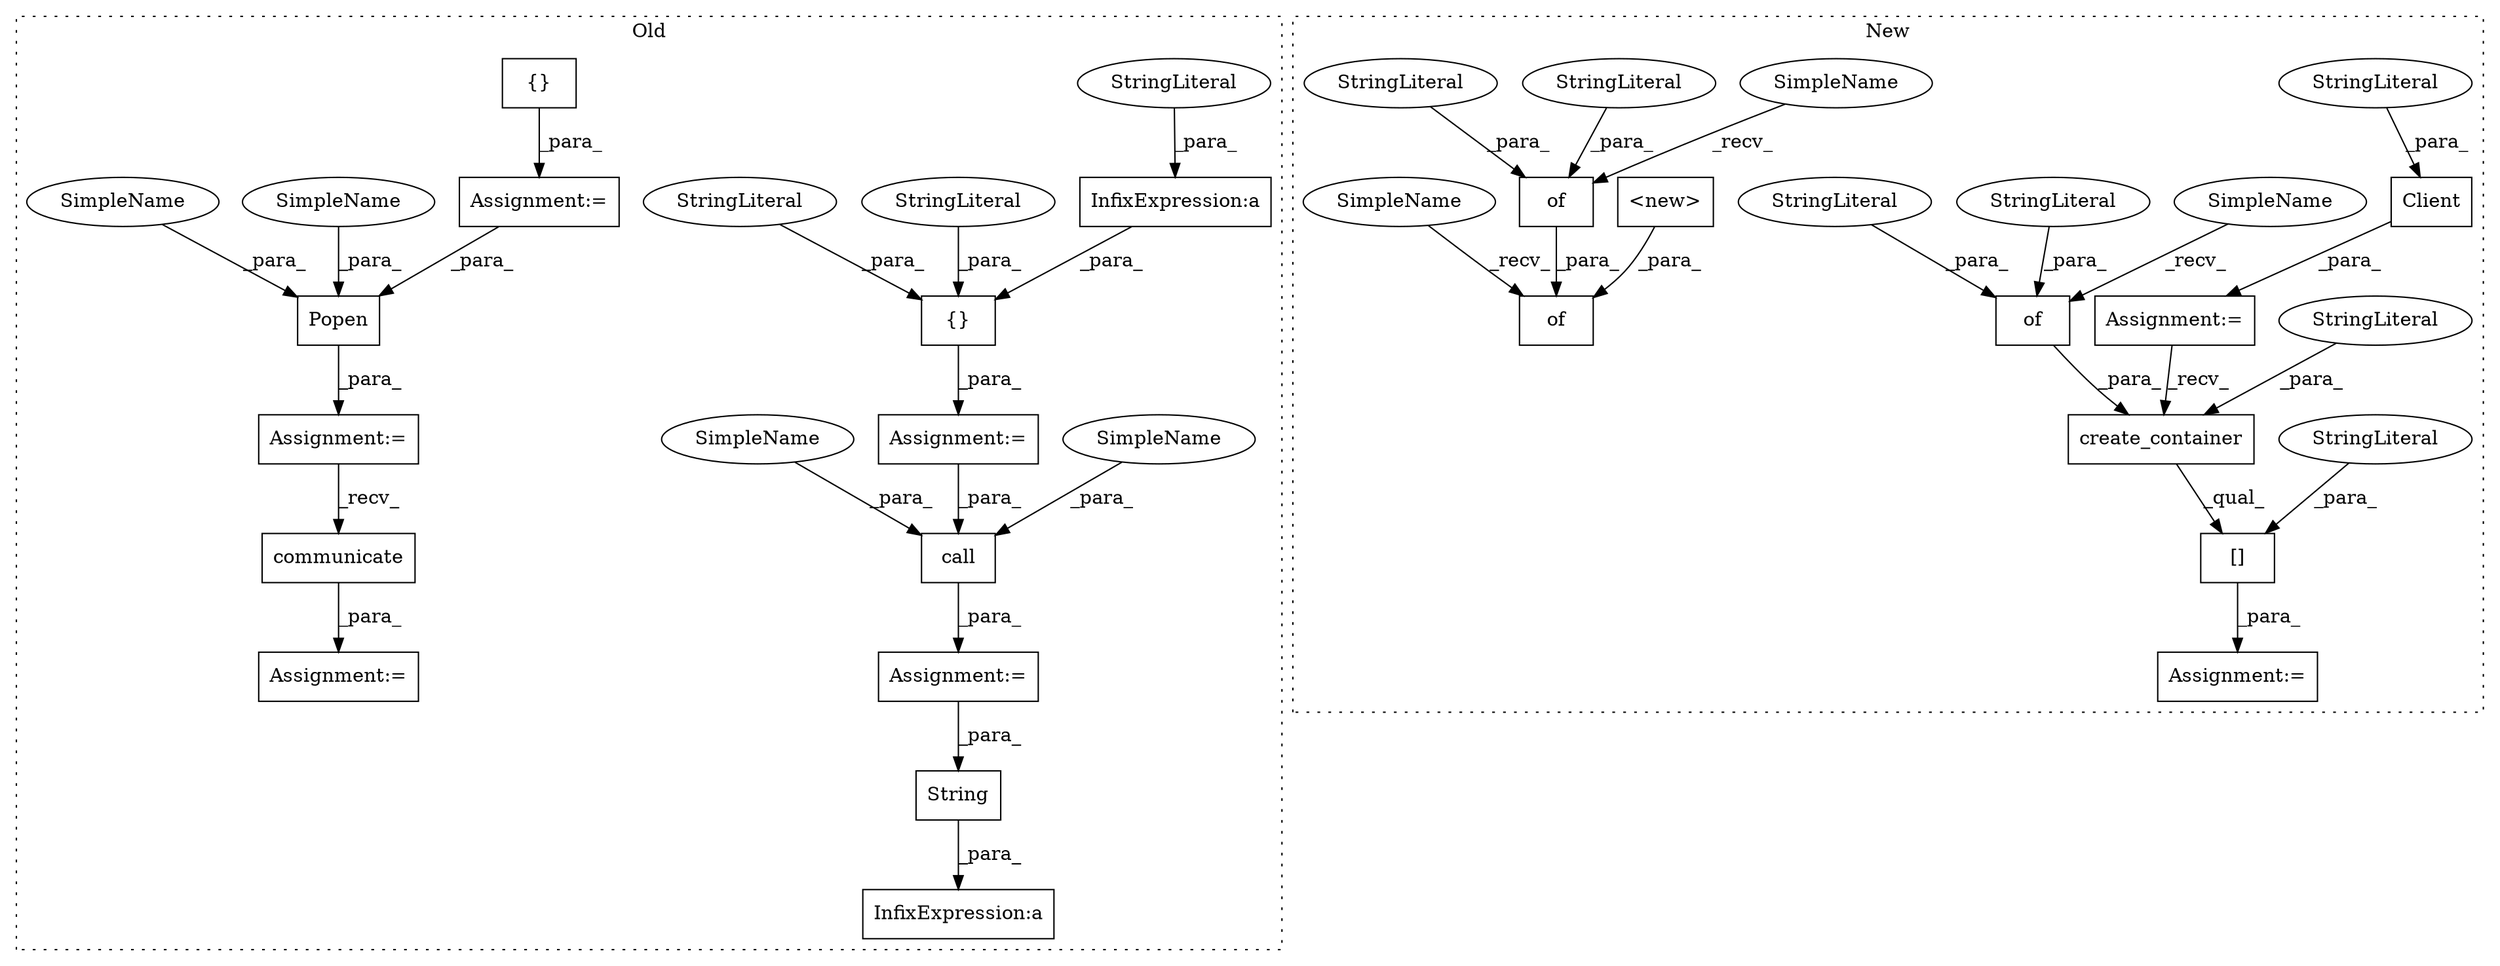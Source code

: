 digraph G {
subgraph cluster0 {
1 [label="communicate" a="32" s="3171" l="13" shape="box"];
3 [label="Popen" a="32" s="3101,3120" l="6,1" shape="box"];
5 [label="{}" a="4" s="2756,3084" l="1,1" shape="box"];
18 [label="Assignment:=" a="7" s="3161" l="2" shape="box"];
19 [label="Assignment:=" a="7" s="2743" l="1" shape="box"];
22 [label="Assignment:=" a="7" s="3100" l="1" shape="box"];
23 [label="call" a="32" s="3647,3665" l="5,1" shape="box"];
24 [label="InfixExpression:a" a="27" s="3816" l="3" shape="box"];
25 [label="InfixExpression:a" a="27" s="3525" l="12" shape="box"];
26 [label="{}" a="4" s="3494,3624" l="1,1" shape="box"];
27 [label="String" a="32" s="3819,3837" l="7,1" shape="box"];
28 [label="StringLiteral" a="45" s="3510" l="15" shape="ellipse"];
29 [label="StringLiteral" a="45" s="3495" l="8" shape="ellipse"];
30 [label="StringLiteral" a="45" s="3504" l="4" shape="ellipse"];
31 [label="Assignment:=" a="7" s="3481" l="1" shape="box"];
32 [label="Assignment:=" a="7" s="3646" l="1" shape="box"];
36 [label="SimpleName" a="42" s="3116" l="4" shape="ellipse"];
37 [label="SimpleName" a="42" s="3656" l="4" shape="ellipse"];
38 [label="SimpleName" a="42" s="3661" l="4" shape="ellipse"];
39 [label="SimpleName" a="42" s="3111" l="4" shape="ellipse"];
label = "Old";
style="dotted";
}
subgraph cluster1 {
2 [label="Client" a="32" s="3191,3226" l="7,1" shape="box"];
4 [label="create_container" a="32" s="3285,3355" l="17,1" shape="box"];
6 [label="[]" a="2" s="3278,3361" l="79,1" shape="box"];
7 [label="StringLiteral" a="45" s="3357" l="4" shape="ellipse"];
8 [label="StringLiteral" a="45" s="3302" l="17" shape="ellipse"];
9 [label="StringLiteral" a="45" s="3198" l="28" shape="ellipse"];
10 [label="of" a="32" s="3324,3354" l="3,1" shape="box"];
11 [label="of" a="32" s="3474,3491" l="3,1" shape="box"];
12 [label="StringLiteral" a="45" s="3341" l="2" shape="ellipse"];
13 [label="StringLiteral" a="45" s="3477" l="6" shape="ellipse"];
14 [label="StringLiteral" a="45" s="3327" l="13" shape="ellipse"];
15 [label="StringLiteral" a="45" s="3484" l="7" shape="ellipse"];
16 [label="of" a="32" s="3395,3492" l="3,1" shape="box"];
17 [label="<new>" a="14" s="3398" l="22" shape="box"];
20 [label="Assignment:=" a="7" s="3190" l="1" shape="box"];
21 [label="Assignment:=" a="7" s="3276" l="2" shape="box"];
33 [label="SimpleName" a="42" s="3320" l="3" shape="ellipse"];
34 [label="SimpleName" a="42" s="3391" l="3" shape="ellipse"];
35 [label="SimpleName" a="42" s="3470" l="3" shape="ellipse"];
label = "New";
style="dotted";
}
1 -> 18 [label="_para_"];
2 -> 20 [label="_para_"];
3 -> 22 [label="_para_"];
4 -> 6 [label="_qual_"];
5 -> 19 [label="_para_"];
6 -> 21 [label="_para_"];
7 -> 6 [label="_para_"];
8 -> 4 [label="_para_"];
9 -> 2 [label="_para_"];
10 -> 4 [label="_para_"];
11 -> 16 [label="_para_"];
12 -> 10 [label="_para_"];
13 -> 11 [label="_para_"];
14 -> 10 [label="_para_"];
15 -> 11 [label="_para_"];
17 -> 16 [label="_para_"];
19 -> 3 [label="_para_"];
20 -> 4 [label="_recv_"];
22 -> 1 [label="_recv_"];
23 -> 32 [label="_para_"];
25 -> 26 [label="_para_"];
26 -> 31 [label="_para_"];
27 -> 24 [label="_para_"];
28 -> 25 [label="_para_"];
29 -> 26 [label="_para_"];
30 -> 26 [label="_para_"];
31 -> 23 [label="_para_"];
32 -> 27 [label="_para_"];
33 -> 10 [label="_recv_"];
34 -> 16 [label="_recv_"];
35 -> 11 [label="_recv_"];
36 -> 3 [label="_para_"];
37 -> 23 [label="_para_"];
38 -> 23 [label="_para_"];
39 -> 3 [label="_para_"];
}